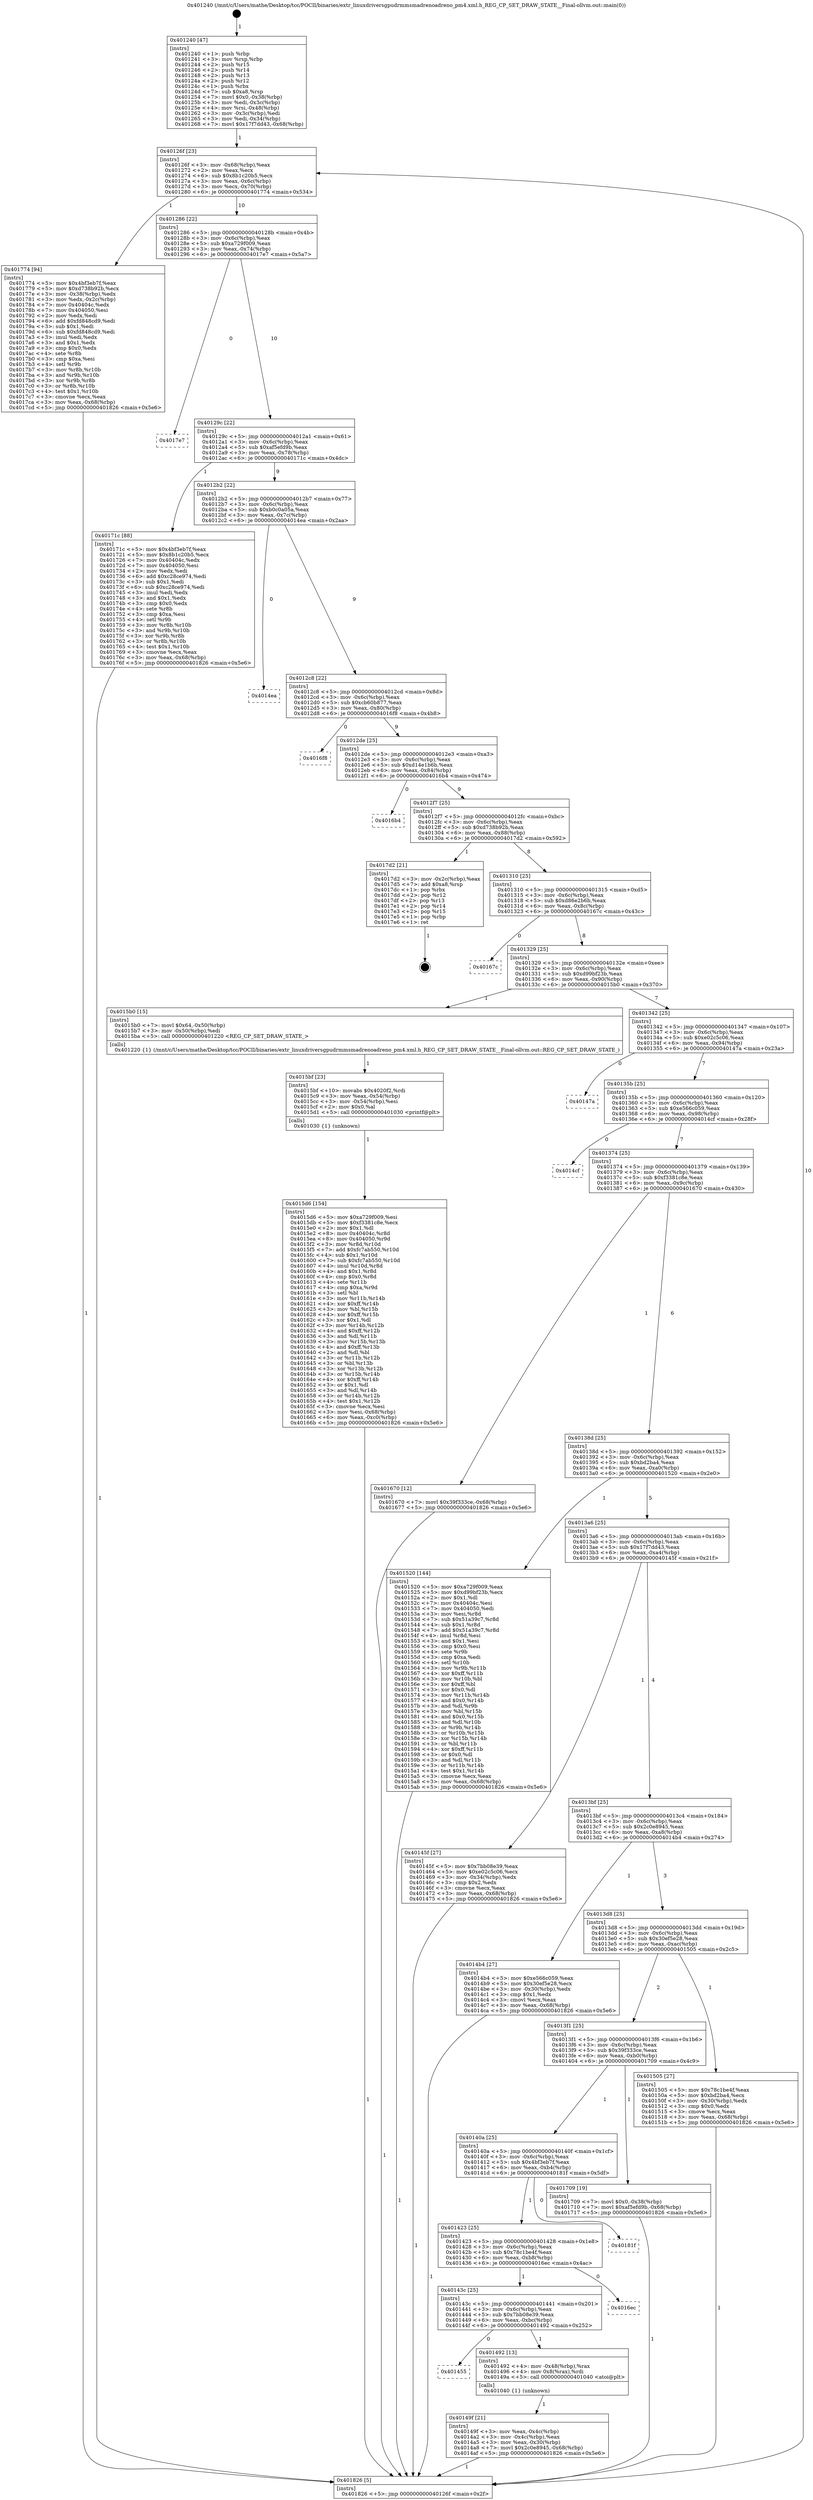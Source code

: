 digraph "0x401240" {
  label = "0x401240 (/mnt/c/Users/mathe/Desktop/tcc/POCII/binaries/extr_linuxdriversgpudrmmsmadrenoadreno_pm4.xml.h_REG_CP_SET_DRAW_STATE__Final-ollvm.out::main(0))"
  labelloc = "t"
  node[shape=record]

  Entry [label="",width=0.3,height=0.3,shape=circle,fillcolor=black,style=filled]
  "0x40126f" [label="{
     0x40126f [23]\l
     | [instrs]\l
     &nbsp;&nbsp;0x40126f \<+3\>: mov -0x68(%rbp),%eax\l
     &nbsp;&nbsp;0x401272 \<+2\>: mov %eax,%ecx\l
     &nbsp;&nbsp;0x401274 \<+6\>: sub $0x8b1c20b5,%ecx\l
     &nbsp;&nbsp;0x40127a \<+3\>: mov %eax,-0x6c(%rbp)\l
     &nbsp;&nbsp;0x40127d \<+3\>: mov %ecx,-0x70(%rbp)\l
     &nbsp;&nbsp;0x401280 \<+6\>: je 0000000000401774 \<main+0x534\>\l
  }"]
  "0x401774" [label="{
     0x401774 [94]\l
     | [instrs]\l
     &nbsp;&nbsp;0x401774 \<+5\>: mov $0x4bf3eb7f,%eax\l
     &nbsp;&nbsp;0x401779 \<+5\>: mov $0xd738b92b,%ecx\l
     &nbsp;&nbsp;0x40177e \<+3\>: mov -0x38(%rbp),%edx\l
     &nbsp;&nbsp;0x401781 \<+3\>: mov %edx,-0x2c(%rbp)\l
     &nbsp;&nbsp;0x401784 \<+7\>: mov 0x40404c,%edx\l
     &nbsp;&nbsp;0x40178b \<+7\>: mov 0x404050,%esi\l
     &nbsp;&nbsp;0x401792 \<+2\>: mov %edx,%edi\l
     &nbsp;&nbsp;0x401794 \<+6\>: add $0xfd848cd9,%edi\l
     &nbsp;&nbsp;0x40179a \<+3\>: sub $0x1,%edi\l
     &nbsp;&nbsp;0x40179d \<+6\>: sub $0xfd848cd9,%edi\l
     &nbsp;&nbsp;0x4017a3 \<+3\>: imul %edi,%edx\l
     &nbsp;&nbsp;0x4017a6 \<+3\>: and $0x1,%edx\l
     &nbsp;&nbsp;0x4017a9 \<+3\>: cmp $0x0,%edx\l
     &nbsp;&nbsp;0x4017ac \<+4\>: sete %r8b\l
     &nbsp;&nbsp;0x4017b0 \<+3\>: cmp $0xa,%esi\l
     &nbsp;&nbsp;0x4017b3 \<+4\>: setl %r9b\l
     &nbsp;&nbsp;0x4017b7 \<+3\>: mov %r8b,%r10b\l
     &nbsp;&nbsp;0x4017ba \<+3\>: and %r9b,%r10b\l
     &nbsp;&nbsp;0x4017bd \<+3\>: xor %r9b,%r8b\l
     &nbsp;&nbsp;0x4017c0 \<+3\>: or %r8b,%r10b\l
     &nbsp;&nbsp;0x4017c3 \<+4\>: test $0x1,%r10b\l
     &nbsp;&nbsp;0x4017c7 \<+3\>: cmovne %ecx,%eax\l
     &nbsp;&nbsp;0x4017ca \<+3\>: mov %eax,-0x68(%rbp)\l
     &nbsp;&nbsp;0x4017cd \<+5\>: jmp 0000000000401826 \<main+0x5e6\>\l
  }"]
  "0x401286" [label="{
     0x401286 [22]\l
     | [instrs]\l
     &nbsp;&nbsp;0x401286 \<+5\>: jmp 000000000040128b \<main+0x4b\>\l
     &nbsp;&nbsp;0x40128b \<+3\>: mov -0x6c(%rbp),%eax\l
     &nbsp;&nbsp;0x40128e \<+5\>: sub $0xa729f009,%eax\l
     &nbsp;&nbsp;0x401293 \<+3\>: mov %eax,-0x74(%rbp)\l
     &nbsp;&nbsp;0x401296 \<+6\>: je 00000000004017e7 \<main+0x5a7\>\l
  }"]
  Exit [label="",width=0.3,height=0.3,shape=circle,fillcolor=black,style=filled,peripheries=2]
  "0x4017e7" [label="{
     0x4017e7\l
  }", style=dashed]
  "0x40129c" [label="{
     0x40129c [22]\l
     | [instrs]\l
     &nbsp;&nbsp;0x40129c \<+5\>: jmp 00000000004012a1 \<main+0x61\>\l
     &nbsp;&nbsp;0x4012a1 \<+3\>: mov -0x6c(%rbp),%eax\l
     &nbsp;&nbsp;0x4012a4 \<+5\>: sub $0xaf5efd9b,%eax\l
     &nbsp;&nbsp;0x4012a9 \<+3\>: mov %eax,-0x78(%rbp)\l
     &nbsp;&nbsp;0x4012ac \<+6\>: je 000000000040171c \<main+0x4dc\>\l
  }"]
  "0x4015d6" [label="{
     0x4015d6 [154]\l
     | [instrs]\l
     &nbsp;&nbsp;0x4015d6 \<+5\>: mov $0xa729f009,%esi\l
     &nbsp;&nbsp;0x4015db \<+5\>: mov $0xf3381c8e,%ecx\l
     &nbsp;&nbsp;0x4015e0 \<+2\>: mov $0x1,%dl\l
     &nbsp;&nbsp;0x4015e2 \<+8\>: mov 0x40404c,%r8d\l
     &nbsp;&nbsp;0x4015ea \<+8\>: mov 0x404050,%r9d\l
     &nbsp;&nbsp;0x4015f2 \<+3\>: mov %r8d,%r10d\l
     &nbsp;&nbsp;0x4015f5 \<+7\>: add $0xfc7ab550,%r10d\l
     &nbsp;&nbsp;0x4015fc \<+4\>: sub $0x1,%r10d\l
     &nbsp;&nbsp;0x401600 \<+7\>: sub $0xfc7ab550,%r10d\l
     &nbsp;&nbsp;0x401607 \<+4\>: imul %r10d,%r8d\l
     &nbsp;&nbsp;0x40160b \<+4\>: and $0x1,%r8d\l
     &nbsp;&nbsp;0x40160f \<+4\>: cmp $0x0,%r8d\l
     &nbsp;&nbsp;0x401613 \<+4\>: sete %r11b\l
     &nbsp;&nbsp;0x401617 \<+4\>: cmp $0xa,%r9d\l
     &nbsp;&nbsp;0x40161b \<+3\>: setl %bl\l
     &nbsp;&nbsp;0x40161e \<+3\>: mov %r11b,%r14b\l
     &nbsp;&nbsp;0x401621 \<+4\>: xor $0xff,%r14b\l
     &nbsp;&nbsp;0x401625 \<+3\>: mov %bl,%r15b\l
     &nbsp;&nbsp;0x401628 \<+4\>: xor $0xff,%r15b\l
     &nbsp;&nbsp;0x40162c \<+3\>: xor $0x1,%dl\l
     &nbsp;&nbsp;0x40162f \<+3\>: mov %r14b,%r12b\l
     &nbsp;&nbsp;0x401632 \<+4\>: and $0xff,%r12b\l
     &nbsp;&nbsp;0x401636 \<+3\>: and %dl,%r11b\l
     &nbsp;&nbsp;0x401639 \<+3\>: mov %r15b,%r13b\l
     &nbsp;&nbsp;0x40163c \<+4\>: and $0xff,%r13b\l
     &nbsp;&nbsp;0x401640 \<+2\>: and %dl,%bl\l
     &nbsp;&nbsp;0x401642 \<+3\>: or %r11b,%r12b\l
     &nbsp;&nbsp;0x401645 \<+3\>: or %bl,%r13b\l
     &nbsp;&nbsp;0x401648 \<+3\>: xor %r13b,%r12b\l
     &nbsp;&nbsp;0x40164b \<+3\>: or %r15b,%r14b\l
     &nbsp;&nbsp;0x40164e \<+4\>: xor $0xff,%r14b\l
     &nbsp;&nbsp;0x401652 \<+3\>: or $0x1,%dl\l
     &nbsp;&nbsp;0x401655 \<+3\>: and %dl,%r14b\l
     &nbsp;&nbsp;0x401658 \<+3\>: or %r14b,%r12b\l
     &nbsp;&nbsp;0x40165b \<+4\>: test $0x1,%r12b\l
     &nbsp;&nbsp;0x40165f \<+3\>: cmovne %ecx,%esi\l
     &nbsp;&nbsp;0x401662 \<+3\>: mov %esi,-0x68(%rbp)\l
     &nbsp;&nbsp;0x401665 \<+6\>: mov %eax,-0xc0(%rbp)\l
     &nbsp;&nbsp;0x40166b \<+5\>: jmp 0000000000401826 \<main+0x5e6\>\l
  }"]
  "0x40171c" [label="{
     0x40171c [88]\l
     | [instrs]\l
     &nbsp;&nbsp;0x40171c \<+5\>: mov $0x4bf3eb7f,%eax\l
     &nbsp;&nbsp;0x401721 \<+5\>: mov $0x8b1c20b5,%ecx\l
     &nbsp;&nbsp;0x401726 \<+7\>: mov 0x40404c,%edx\l
     &nbsp;&nbsp;0x40172d \<+7\>: mov 0x404050,%esi\l
     &nbsp;&nbsp;0x401734 \<+2\>: mov %edx,%edi\l
     &nbsp;&nbsp;0x401736 \<+6\>: add $0xc28ce974,%edi\l
     &nbsp;&nbsp;0x40173c \<+3\>: sub $0x1,%edi\l
     &nbsp;&nbsp;0x40173f \<+6\>: sub $0xc28ce974,%edi\l
     &nbsp;&nbsp;0x401745 \<+3\>: imul %edi,%edx\l
     &nbsp;&nbsp;0x401748 \<+3\>: and $0x1,%edx\l
     &nbsp;&nbsp;0x40174b \<+3\>: cmp $0x0,%edx\l
     &nbsp;&nbsp;0x40174e \<+4\>: sete %r8b\l
     &nbsp;&nbsp;0x401752 \<+3\>: cmp $0xa,%esi\l
     &nbsp;&nbsp;0x401755 \<+4\>: setl %r9b\l
     &nbsp;&nbsp;0x401759 \<+3\>: mov %r8b,%r10b\l
     &nbsp;&nbsp;0x40175c \<+3\>: and %r9b,%r10b\l
     &nbsp;&nbsp;0x40175f \<+3\>: xor %r9b,%r8b\l
     &nbsp;&nbsp;0x401762 \<+3\>: or %r8b,%r10b\l
     &nbsp;&nbsp;0x401765 \<+4\>: test $0x1,%r10b\l
     &nbsp;&nbsp;0x401769 \<+3\>: cmovne %ecx,%eax\l
     &nbsp;&nbsp;0x40176c \<+3\>: mov %eax,-0x68(%rbp)\l
     &nbsp;&nbsp;0x40176f \<+5\>: jmp 0000000000401826 \<main+0x5e6\>\l
  }"]
  "0x4012b2" [label="{
     0x4012b2 [22]\l
     | [instrs]\l
     &nbsp;&nbsp;0x4012b2 \<+5\>: jmp 00000000004012b7 \<main+0x77\>\l
     &nbsp;&nbsp;0x4012b7 \<+3\>: mov -0x6c(%rbp),%eax\l
     &nbsp;&nbsp;0x4012ba \<+5\>: sub $0xb0c0a05a,%eax\l
     &nbsp;&nbsp;0x4012bf \<+3\>: mov %eax,-0x7c(%rbp)\l
     &nbsp;&nbsp;0x4012c2 \<+6\>: je 00000000004014ea \<main+0x2aa\>\l
  }"]
  "0x4015bf" [label="{
     0x4015bf [23]\l
     | [instrs]\l
     &nbsp;&nbsp;0x4015bf \<+10\>: movabs $0x4020f2,%rdi\l
     &nbsp;&nbsp;0x4015c9 \<+3\>: mov %eax,-0x54(%rbp)\l
     &nbsp;&nbsp;0x4015cc \<+3\>: mov -0x54(%rbp),%esi\l
     &nbsp;&nbsp;0x4015cf \<+2\>: mov $0x0,%al\l
     &nbsp;&nbsp;0x4015d1 \<+5\>: call 0000000000401030 \<printf@plt\>\l
     | [calls]\l
     &nbsp;&nbsp;0x401030 \{1\} (unknown)\l
  }"]
  "0x4014ea" [label="{
     0x4014ea\l
  }", style=dashed]
  "0x4012c8" [label="{
     0x4012c8 [22]\l
     | [instrs]\l
     &nbsp;&nbsp;0x4012c8 \<+5\>: jmp 00000000004012cd \<main+0x8d\>\l
     &nbsp;&nbsp;0x4012cd \<+3\>: mov -0x6c(%rbp),%eax\l
     &nbsp;&nbsp;0x4012d0 \<+5\>: sub $0xcb60b877,%eax\l
     &nbsp;&nbsp;0x4012d5 \<+3\>: mov %eax,-0x80(%rbp)\l
     &nbsp;&nbsp;0x4012d8 \<+6\>: je 00000000004016f8 \<main+0x4b8\>\l
  }"]
  "0x40149f" [label="{
     0x40149f [21]\l
     | [instrs]\l
     &nbsp;&nbsp;0x40149f \<+3\>: mov %eax,-0x4c(%rbp)\l
     &nbsp;&nbsp;0x4014a2 \<+3\>: mov -0x4c(%rbp),%eax\l
     &nbsp;&nbsp;0x4014a5 \<+3\>: mov %eax,-0x30(%rbp)\l
     &nbsp;&nbsp;0x4014a8 \<+7\>: movl $0x2c0e8945,-0x68(%rbp)\l
     &nbsp;&nbsp;0x4014af \<+5\>: jmp 0000000000401826 \<main+0x5e6\>\l
  }"]
  "0x4016f8" [label="{
     0x4016f8\l
  }", style=dashed]
  "0x4012de" [label="{
     0x4012de [25]\l
     | [instrs]\l
     &nbsp;&nbsp;0x4012de \<+5\>: jmp 00000000004012e3 \<main+0xa3\>\l
     &nbsp;&nbsp;0x4012e3 \<+3\>: mov -0x6c(%rbp),%eax\l
     &nbsp;&nbsp;0x4012e6 \<+5\>: sub $0xd14e1b6b,%eax\l
     &nbsp;&nbsp;0x4012eb \<+6\>: mov %eax,-0x84(%rbp)\l
     &nbsp;&nbsp;0x4012f1 \<+6\>: je 00000000004016b4 \<main+0x474\>\l
  }"]
  "0x401455" [label="{
     0x401455\l
  }", style=dashed]
  "0x4016b4" [label="{
     0x4016b4\l
  }", style=dashed]
  "0x4012f7" [label="{
     0x4012f7 [25]\l
     | [instrs]\l
     &nbsp;&nbsp;0x4012f7 \<+5\>: jmp 00000000004012fc \<main+0xbc\>\l
     &nbsp;&nbsp;0x4012fc \<+3\>: mov -0x6c(%rbp),%eax\l
     &nbsp;&nbsp;0x4012ff \<+5\>: sub $0xd738b92b,%eax\l
     &nbsp;&nbsp;0x401304 \<+6\>: mov %eax,-0x88(%rbp)\l
     &nbsp;&nbsp;0x40130a \<+6\>: je 00000000004017d2 \<main+0x592\>\l
  }"]
  "0x401492" [label="{
     0x401492 [13]\l
     | [instrs]\l
     &nbsp;&nbsp;0x401492 \<+4\>: mov -0x48(%rbp),%rax\l
     &nbsp;&nbsp;0x401496 \<+4\>: mov 0x8(%rax),%rdi\l
     &nbsp;&nbsp;0x40149a \<+5\>: call 0000000000401040 \<atoi@plt\>\l
     | [calls]\l
     &nbsp;&nbsp;0x401040 \{1\} (unknown)\l
  }"]
  "0x4017d2" [label="{
     0x4017d2 [21]\l
     | [instrs]\l
     &nbsp;&nbsp;0x4017d2 \<+3\>: mov -0x2c(%rbp),%eax\l
     &nbsp;&nbsp;0x4017d5 \<+7\>: add $0xa8,%rsp\l
     &nbsp;&nbsp;0x4017dc \<+1\>: pop %rbx\l
     &nbsp;&nbsp;0x4017dd \<+2\>: pop %r12\l
     &nbsp;&nbsp;0x4017df \<+2\>: pop %r13\l
     &nbsp;&nbsp;0x4017e1 \<+2\>: pop %r14\l
     &nbsp;&nbsp;0x4017e3 \<+2\>: pop %r15\l
     &nbsp;&nbsp;0x4017e5 \<+1\>: pop %rbp\l
     &nbsp;&nbsp;0x4017e6 \<+1\>: ret\l
  }"]
  "0x401310" [label="{
     0x401310 [25]\l
     | [instrs]\l
     &nbsp;&nbsp;0x401310 \<+5\>: jmp 0000000000401315 \<main+0xd5\>\l
     &nbsp;&nbsp;0x401315 \<+3\>: mov -0x6c(%rbp),%eax\l
     &nbsp;&nbsp;0x401318 \<+5\>: sub $0xd86e2b6b,%eax\l
     &nbsp;&nbsp;0x40131d \<+6\>: mov %eax,-0x8c(%rbp)\l
     &nbsp;&nbsp;0x401323 \<+6\>: je 000000000040167c \<main+0x43c\>\l
  }"]
  "0x40143c" [label="{
     0x40143c [25]\l
     | [instrs]\l
     &nbsp;&nbsp;0x40143c \<+5\>: jmp 0000000000401441 \<main+0x201\>\l
     &nbsp;&nbsp;0x401441 \<+3\>: mov -0x6c(%rbp),%eax\l
     &nbsp;&nbsp;0x401444 \<+5\>: sub $0x7bb08e39,%eax\l
     &nbsp;&nbsp;0x401449 \<+6\>: mov %eax,-0xbc(%rbp)\l
     &nbsp;&nbsp;0x40144f \<+6\>: je 0000000000401492 \<main+0x252\>\l
  }"]
  "0x40167c" [label="{
     0x40167c\l
  }", style=dashed]
  "0x401329" [label="{
     0x401329 [25]\l
     | [instrs]\l
     &nbsp;&nbsp;0x401329 \<+5\>: jmp 000000000040132e \<main+0xee\>\l
     &nbsp;&nbsp;0x40132e \<+3\>: mov -0x6c(%rbp),%eax\l
     &nbsp;&nbsp;0x401331 \<+5\>: sub $0xd99bf23b,%eax\l
     &nbsp;&nbsp;0x401336 \<+6\>: mov %eax,-0x90(%rbp)\l
     &nbsp;&nbsp;0x40133c \<+6\>: je 00000000004015b0 \<main+0x370\>\l
  }"]
  "0x4016ec" [label="{
     0x4016ec\l
  }", style=dashed]
  "0x4015b0" [label="{
     0x4015b0 [15]\l
     | [instrs]\l
     &nbsp;&nbsp;0x4015b0 \<+7\>: movl $0x64,-0x50(%rbp)\l
     &nbsp;&nbsp;0x4015b7 \<+3\>: mov -0x50(%rbp),%edi\l
     &nbsp;&nbsp;0x4015ba \<+5\>: call 0000000000401220 \<REG_CP_SET_DRAW_STATE_\>\l
     | [calls]\l
     &nbsp;&nbsp;0x401220 \{1\} (/mnt/c/Users/mathe/Desktop/tcc/POCII/binaries/extr_linuxdriversgpudrmmsmadrenoadreno_pm4.xml.h_REG_CP_SET_DRAW_STATE__Final-ollvm.out::REG_CP_SET_DRAW_STATE_)\l
  }"]
  "0x401342" [label="{
     0x401342 [25]\l
     | [instrs]\l
     &nbsp;&nbsp;0x401342 \<+5\>: jmp 0000000000401347 \<main+0x107\>\l
     &nbsp;&nbsp;0x401347 \<+3\>: mov -0x6c(%rbp),%eax\l
     &nbsp;&nbsp;0x40134a \<+5\>: sub $0xe02c5c06,%eax\l
     &nbsp;&nbsp;0x40134f \<+6\>: mov %eax,-0x94(%rbp)\l
     &nbsp;&nbsp;0x401355 \<+6\>: je 000000000040147a \<main+0x23a\>\l
  }"]
  "0x401423" [label="{
     0x401423 [25]\l
     | [instrs]\l
     &nbsp;&nbsp;0x401423 \<+5\>: jmp 0000000000401428 \<main+0x1e8\>\l
     &nbsp;&nbsp;0x401428 \<+3\>: mov -0x6c(%rbp),%eax\l
     &nbsp;&nbsp;0x40142b \<+5\>: sub $0x78c1be4f,%eax\l
     &nbsp;&nbsp;0x401430 \<+6\>: mov %eax,-0xb8(%rbp)\l
     &nbsp;&nbsp;0x401436 \<+6\>: je 00000000004016ec \<main+0x4ac\>\l
  }"]
  "0x40147a" [label="{
     0x40147a\l
  }", style=dashed]
  "0x40135b" [label="{
     0x40135b [25]\l
     | [instrs]\l
     &nbsp;&nbsp;0x40135b \<+5\>: jmp 0000000000401360 \<main+0x120\>\l
     &nbsp;&nbsp;0x401360 \<+3\>: mov -0x6c(%rbp),%eax\l
     &nbsp;&nbsp;0x401363 \<+5\>: sub $0xe566c059,%eax\l
     &nbsp;&nbsp;0x401368 \<+6\>: mov %eax,-0x98(%rbp)\l
     &nbsp;&nbsp;0x40136e \<+6\>: je 00000000004014cf \<main+0x28f\>\l
  }"]
  "0x40181f" [label="{
     0x40181f\l
  }", style=dashed]
  "0x4014cf" [label="{
     0x4014cf\l
  }", style=dashed]
  "0x401374" [label="{
     0x401374 [25]\l
     | [instrs]\l
     &nbsp;&nbsp;0x401374 \<+5\>: jmp 0000000000401379 \<main+0x139\>\l
     &nbsp;&nbsp;0x401379 \<+3\>: mov -0x6c(%rbp),%eax\l
     &nbsp;&nbsp;0x40137c \<+5\>: sub $0xf3381c8e,%eax\l
     &nbsp;&nbsp;0x401381 \<+6\>: mov %eax,-0x9c(%rbp)\l
     &nbsp;&nbsp;0x401387 \<+6\>: je 0000000000401670 \<main+0x430\>\l
  }"]
  "0x40140a" [label="{
     0x40140a [25]\l
     | [instrs]\l
     &nbsp;&nbsp;0x40140a \<+5\>: jmp 000000000040140f \<main+0x1cf\>\l
     &nbsp;&nbsp;0x40140f \<+3\>: mov -0x6c(%rbp),%eax\l
     &nbsp;&nbsp;0x401412 \<+5\>: sub $0x4bf3eb7f,%eax\l
     &nbsp;&nbsp;0x401417 \<+6\>: mov %eax,-0xb4(%rbp)\l
     &nbsp;&nbsp;0x40141d \<+6\>: je 000000000040181f \<main+0x5df\>\l
  }"]
  "0x401670" [label="{
     0x401670 [12]\l
     | [instrs]\l
     &nbsp;&nbsp;0x401670 \<+7\>: movl $0x39f333ce,-0x68(%rbp)\l
     &nbsp;&nbsp;0x401677 \<+5\>: jmp 0000000000401826 \<main+0x5e6\>\l
  }"]
  "0x40138d" [label="{
     0x40138d [25]\l
     | [instrs]\l
     &nbsp;&nbsp;0x40138d \<+5\>: jmp 0000000000401392 \<main+0x152\>\l
     &nbsp;&nbsp;0x401392 \<+3\>: mov -0x6c(%rbp),%eax\l
     &nbsp;&nbsp;0x401395 \<+5\>: sub $0xbd2ba4,%eax\l
     &nbsp;&nbsp;0x40139a \<+6\>: mov %eax,-0xa0(%rbp)\l
     &nbsp;&nbsp;0x4013a0 \<+6\>: je 0000000000401520 \<main+0x2e0\>\l
  }"]
  "0x401709" [label="{
     0x401709 [19]\l
     | [instrs]\l
     &nbsp;&nbsp;0x401709 \<+7\>: movl $0x0,-0x38(%rbp)\l
     &nbsp;&nbsp;0x401710 \<+7\>: movl $0xaf5efd9b,-0x68(%rbp)\l
     &nbsp;&nbsp;0x401717 \<+5\>: jmp 0000000000401826 \<main+0x5e6\>\l
  }"]
  "0x401520" [label="{
     0x401520 [144]\l
     | [instrs]\l
     &nbsp;&nbsp;0x401520 \<+5\>: mov $0xa729f009,%eax\l
     &nbsp;&nbsp;0x401525 \<+5\>: mov $0xd99bf23b,%ecx\l
     &nbsp;&nbsp;0x40152a \<+2\>: mov $0x1,%dl\l
     &nbsp;&nbsp;0x40152c \<+7\>: mov 0x40404c,%esi\l
     &nbsp;&nbsp;0x401533 \<+7\>: mov 0x404050,%edi\l
     &nbsp;&nbsp;0x40153a \<+3\>: mov %esi,%r8d\l
     &nbsp;&nbsp;0x40153d \<+7\>: sub $0x51a39c7,%r8d\l
     &nbsp;&nbsp;0x401544 \<+4\>: sub $0x1,%r8d\l
     &nbsp;&nbsp;0x401548 \<+7\>: add $0x51a39c7,%r8d\l
     &nbsp;&nbsp;0x40154f \<+4\>: imul %r8d,%esi\l
     &nbsp;&nbsp;0x401553 \<+3\>: and $0x1,%esi\l
     &nbsp;&nbsp;0x401556 \<+3\>: cmp $0x0,%esi\l
     &nbsp;&nbsp;0x401559 \<+4\>: sete %r9b\l
     &nbsp;&nbsp;0x40155d \<+3\>: cmp $0xa,%edi\l
     &nbsp;&nbsp;0x401560 \<+4\>: setl %r10b\l
     &nbsp;&nbsp;0x401564 \<+3\>: mov %r9b,%r11b\l
     &nbsp;&nbsp;0x401567 \<+4\>: xor $0xff,%r11b\l
     &nbsp;&nbsp;0x40156b \<+3\>: mov %r10b,%bl\l
     &nbsp;&nbsp;0x40156e \<+3\>: xor $0xff,%bl\l
     &nbsp;&nbsp;0x401571 \<+3\>: xor $0x0,%dl\l
     &nbsp;&nbsp;0x401574 \<+3\>: mov %r11b,%r14b\l
     &nbsp;&nbsp;0x401577 \<+4\>: and $0x0,%r14b\l
     &nbsp;&nbsp;0x40157b \<+3\>: and %dl,%r9b\l
     &nbsp;&nbsp;0x40157e \<+3\>: mov %bl,%r15b\l
     &nbsp;&nbsp;0x401581 \<+4\>: and $0x0,%r15b\l
     &nbsp;&nbsp;0x401585 \<+3\>: and %dl,%r10b\l
     &nbsp;&nbsp;0x401588 \<+3\>: or %r9b,%r14b\l
     &nbsp;&nbsp;0x40158b \<+3\>: or %r10b,%r15b\l
     &nbsp;&nbsp;0x40158e \<+3\>: xor %r15b,%r14b\l
     &nbsp;&nbsp;0x401591 \<+3\>: or %bl,%r11b\l
     &nbsp;&nbsp;0x401594 \<+4\>: xor $0xff,%r11b\l
     &nbsp;&nbsp;0x401598 \<+3\>: or $0x0,%dl\l
     &nbsp;&nbsp;0x40159b \<+3\>: and %dl,%r11b\l
     &nbsp;&nbsp;0x40159e \<+3\>: or %r11b,%r14b\l
     &nbsp;&nbsp;0x4015a1 \<+4\>: test $0x1,%r14b\l
     &nbsp;&nbsp;0x4015a5 \<+3\>: cmovne %ecx,%eax\l
     &nbsp;&nbsp;0x4015a8 \<+3\>: mov %eax,-0x68(%rbp)\l
     &nbsp;&nbsp;0x4015ab \<+5\>: jmp 0000000000401826 \<main+0x5e6\>\l
  }"]
  "0x4013a6" [label="{
     0x4013a6 [25]\l
     | [instrs]\l
     &nbsp;&nbsp;0x4013a6 \<+5\>: jmp 00000000004013ab \<main+0x16b\>\l
     &nbsp;&nbsp;0x4013ab \<+3\>: mov -0x6c(%rbp),%eax\l
     &nbsp;&nbsp;0x4013ae \<+5\>: sub $0x17f7dd43,%eax\l
     &nbsp;&nbsp;0x4013b3 \<+6\>: mov %eax,-0xa4(%rbp)\l
     &nbsp;&nbsp;0x4013b9 \<+6\>: je 000000000040145f \<main+0x21f\>\l
  }"]
  "0x4013f1" [label="{
     0x4013f1 [25]\l
     | [instrs]\l
     &nbsp;&nbsp;0x4013f1 \<+5\>: jmp 00000000004013f6 \<main+0x1b6\>\l
     &nbsp;&nbsp;0x4013f6 \<+3\>: mov -0x6c(%rbp),%eax\l
     &nbsp;&nbsp;0x4013f9 \<+5\>: sub $0x39f333ce,%eax\l
     &nbsp;&nbsp;0x4013fe \<+6\>: mov %eax,-0xb0(%rbp)\l
     &nbsp;&nbsp;0x401404 \<+6\>: je 0000000000401709 \<main+0x4c9\>\l
  }"]
  "0x40145f" [label="{
     0x40145f [27]\l
     | [instrs]\l
     &nbsp;&nbsp;0x40145f \<+5\>: mov $0x7bb08e39,%eax\l
     &nbsp;&nbsp;0x401464 \<+5\>: mov $0xe02c5c06,%ecx\l
     &nbsp;&nbsp;0x401469 \<+3\>: mov -0x34(%rbp),%edx\l
     &nbsp;&nbsp;0x40146c \<+3\>: cmp $0x2,%edx\l
     &nbsp;&nbsp;0x40146f \<+3\>: cmovne %ecx,%eax\l
     &nbsp;&nbsp;0x401472 \<+3\>: mov %eax,-0x68(%rbp)\l
     &nbsp;&nbsp;0x401475 \<+5\>: jmp 0000000000401826 \<main+0x5e6\>\l
  }"]
  "0x4013bf" [label="{
     0x4013bf [25]\l
     | [instrs]\l
     &nbsp;&nbsp;0x4013bf \<+5\>: jmp 00000000004013c4 \<main+0x184\>\l
     &nbsp;&nbsp;0x4013c4 \<+3\>: mov -0x6c(%rbp),%eax\l
     &nbsp;&nbsp;0x4013c7 \<+5\>: sub $0x2c0e8945,%eax\l
     &nbsp;&nbsp;0x4013cc \<+6\>: mov %eax,-0xa8(%rbp)\l
     &nbsp;&nbsp;0x4013d2 \<+6\>: je 00000000004014b4 \<main+0x274\>\l
  }"]
  "0x401826" [label="{
     0x401826 [5]\l
     | [instrs]\l
     &nbsp;&nbsp;0x401826 \<+5\>: jmp 000000000040126f \<main+0x2f\>\l
  }"]
  "0x401240" [label="{
     0x401240 [47]\l
     | [instrs]\l
     &nbsp;&nbsp;0x401240 \<+1\>: push %rbp\l
     &nbsp;&nbsp;0x401241 \<+3\>: mov %rsp,%rbp\l
     &nbsp;&nbsp;0x401244 \<+2\>: push %r15\l
     &nbsp;&nbsp;0x401246 \<+2\>: push %r14\l
     &nbsp;&nbsp;0x401248 \<+2\>: push %r13\l
     &nbsp;&nbsp;0x40124a \<+2\>: push %r12\l
     &nbsp;&nbsp;0x40124c \<+1\>: push %rbx\l
     &nbsp;&nbsp;0x40124d \<+7\>: sub $0xa8,%rsp\l
     &nbsp;&nbsp;0x401254 \<+7\>: movl $0x0,-0x38(%rbp)\l
     &nbsp;&nbsp;0x40125b \<+3\>: mov %edi,-0x3c(%rbp)\l
     &nbsp;&nbsp;0x40125e \<+4\>: mov %rsi,-0x48(%rbp)\l
     &nbsp;&nbsp;0x401262 \<+3\>: mov -0x3c(%rbp),%edi\l
     &nbsp;&nbsp;0x401265 \<+3\>: mov %edi,-0x34(%rbp)\l
     &nbsp;&nbsp;0x401268 \<+7\>: movl $0x17f7dd43,-0x68(%rbp)\l
  }"]
  "0x401505" [label="{
     0x401505 [27]\l
     | [instrs]\l
     &nbsp;&nbsp;0x401505 \<+5\>: mov $0x78c1be4f,%eax\l
     &nbsp;&nbsp;0x40150a \<+5\>: mov $0xbd2ba4,%ecx\l
     &nbsp;&nbsp;0x40150f \<+3\>: mov -0x30(%rbp),%edx\l
     &nbsp;&nbsp;0x401512 \<+3\>: cmp $0x0,%edx\l
     &nbsp;&nbsp;0x401515 \<+3\>: cmove %ecx,%eax\l
     &nbsp;&nbsp;0x401518 \<+3\>: mov %eax,-0x68(%rbp)\l
     &nbsp;&nbsp;0x40151b \<+5\>: jmp 0000000000401826 \<main+0x5e6\>\l
  }"]
  "0x4014b4" [label="{
     0x4014b4 [27]\l
     | [instrs]\l
     &nbsp;&nbsp;0x4014b4 \<+5\>: mov $0xe566c059,%eax\l
     &nbsp;&nbsp;0x4014b9 \<+5\>: mov $0x30ef5e28,%ecx\l
     &nbsp;&nbsp;0x4014be \<+3\>: mov -0x30(%rbp),%edx\l
     &nbsp;&nbsp;0x4014c1 \<+3\>: cmp $0x1,%edx\l
     &nbsp;&nbsp;0x4014c4 \<+3\>: cmovl %ecx,%eax\l
     &nbsp;&nbsp;0x4014c7 \<+3\>: mov %eax,-0x68(%rbp)\l
     &nbsp;&nbsp;0x4014ca \<+5\>: jmp 0000000000401826 \<main+0x5e6\>\l
  }"]
  "0x4013d8" [label="{
     0x4013d8 [25]\l
     | [instrs]\l
     &nbsp;&nbsp;0x4013d8 \<+5\>: jmp 00000000004013dd \<main+0x19d\>\l
     &nbsp;&nbsp;0x4013dd \<+3\>: mov -0x6c(%rbp),%eax\l
     &nbsp;&nbsp;0x4013e0 \<+5\>: sub $0x30ef5e28,%eax\l
     &nbsp;&nbsp;0x4013e5 \<+6\>: mov %eax,-0xac(%rbp)\l
     &nbsp;&nbsp;0x4013eb \<+6\>: je 0000000000401505 \<main+0x2c5\>\l
  }"]
  Entry -> "0x401240" [label=" 1"]
  "0x40126f" -> "0x401774" [label=" 1"]
  "0x40126f" -> "0x401286" [label=" 10"]
  "0x4017d2" -> Exit [label=" 1"]
  "0x401286" -> "0x4017e7" [label=" 0"]
  "0x401286" -> "0x40129c" [label=" 10"]
  "0x401774" -> "0x401826" [label=" 1"]
  "0x40129c" -> "0x40171c" [label=" 1"]
  "0x40129c" -> "0x4012b2" [label=" 9"]
  "0x40171c" -> "0x401826" [label=" 1"]
  "0x4012b2" -> "0x4014ea" [label=" 0"]
  "0x4012b2" -> "0x4012c8" [label=" 9"]
  "0x401709" -> "0x401826" [label=" 1"]
  "0x4012c8" -> "0x4016f8" [label=" 0"]
  "0x4012c8" -> "0x4012de" [label=" 9"]
  "0x401670" -> "0x401826" [label=" 1"]
  "0x4012de" -> "0x4016b4" [label=" 0"]
  "0x4012de" -> "0x4012f7" [label=" 9"]
  "0x4015d6" -> "0x401826" [label=" 1"]
  "0x4012f7" -> "0x4017d2" [label=" 1"]
  "0x4012f7" -> "0x401310" [label=" 8"]
  "0x4015bf" -> "0x4015d6" [label=" 1"]
  "0x401310" -> "0x40167c" [label=" 0"]
  "0x401310" -> "0x401329" [label=" 8"]
  "0x401520" -> "0x401826" [label=" 1"]
  "0x401329" -> "0x4015b0" [label=" 1"]
  "0x401329" -> "0x401342" [label=" 7"]
  "0x401505" -> "0x401826" [label=" 1"]
  "0x401342" -> "0x40147a" [label=" 0"]
  "0x401342" -> "0x40135b" [label=" 7"]
  "0x40149f" -> "0x401826" [label=" 1"]
  "0x40135b" -> "0x4014cf" [label=" 0"]
  "0x40135b" -> "0x401374" [label=" 7"]
  "0x401492" -> "0x40149f" [label=" 1"]
  "0x401374" -> "0x401670" [label=" 1"]
  "0x401374" -> "0x40138d" [label=" 6"]
  "0x40143c" -> "0x401492" [label=" 1"]
  "0x40138d" -> "0x401520" [label=" 1"]
  "0x40138d" -> "0x4013a6" [label=" 5"]
  "0x4015b0" -> "0x4015bf" [label=" 1"]
  "0x4013a6" -> "0x40145f" [label=" 1"]
  "0x4013a6" -> "0x4013bf" [label=" 4"]
  "0x40145f" -> "0x401826" [label=" 1"]
  "0x401240" -> "0x40126f" [label=" 1"]
  "0x401826" -> "0x40126f" [label=" 10"]
  "0x401423" -> "0x4016ec" [label=" 0"]
  "0x4013bf" -> "0x4014b4" [label=" 1"]
  "0x4013bf" -> "0x4013d8" [label=" 3"]
  "0x4014b4" -> "0x401826" [label=" 1"]
  "0x4013d8" -> "0x401505" [label=" 1"]
  "0x4013d8" -> "0x4013f1" [label=" 2"]
  "0x401423" -> "0x40143c" [label=" 1"]
  "0x4013f1" -> "0x401709" [label=" 1"]
  "0x4013f1" -> "0x40140a" [label=" 1"]
  "0x40143c" -> "0x401455" [label=" 0"]
  "0x40140a" -> "0x40181f" [label=" 0"]
  "0x40140a" -> "0x401423" [label=" 1"]
}
